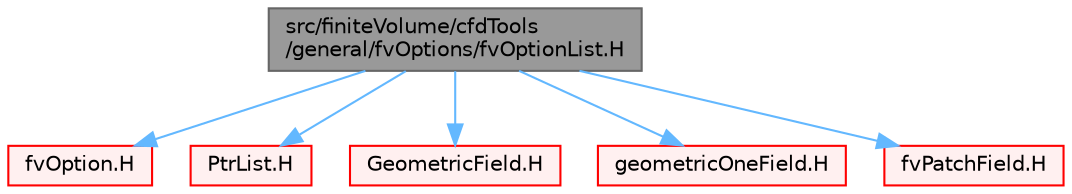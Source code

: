 digraph "src/finiteVolume/cfdTools/general/fvOptions/fvOptionList.H"
{
 // LATEX_PDF_SIZE
  bgcolor="transparent";
  edge [fontname=Helvetica,fontsize=10,labelfontname=Helvetica,labelfontsize=10];
  node [fontname=Helvetica,fontsize=10,shape=box,height=0.2,width=0.4];
  Node1 [id="Node000001",label="src/finiteVolume/cfdTools\l/general/fvOptions/fvOptionList.H",height=0.2,width=0.4,color="gray40", fillcolor="grey60", style="filled", fontcolor="black",tooltip=" "];
  Node1 -> Node2 [id="edge1_Node000001_Node000002",color="steelblue1",style="solid",tooltip=" "];
  Node2 [id="Node000002",label="fvOption.H",height=0.2,width=0.4,color="red", fillcolor="#FFF0F0", style="filled",URL="$fvOption_8H.html",tooltip=" "];
  Node1 -> Node164 [id="edge2_Node000001_Node000164",color="steelblue1",style="solid",tooltip=" "];
  Node164 [id="Node000164",label="PtrList.H",height=0.2,width=0.4,color="red", fillcolor="#FFF0F0", style="filled",URL="$PtrList_8H.html",tooltip=" "];
  Node1 -> Node171 [id="edge3_Node000001_Node000171",color="steelblue1",style="solid",tooltip=" "];
  Node171 [id="Node000171",label="GeometricField.H",height=0.2,width=0.4,color="red", fillcolor="#FFF0F0", style="filled",URL="$GeometricField_8H.html",tooltip=" "];
  Node1 -> Node265 [id="edge4_Node000001_Node000265",color="steelblue1",style="solid",tooltip=" "];
  Node265 [id="Node000265",label="geometricOneField.H",height=0.2,width=0.4,color="red", fillcolor="#FFF0F0", style="filled",URL="$geometricOneField_8H.html",tooltip=" "];
  Node1 -> Node270 [id="edge5_Node000001_Node000270",color="steelblue1",style="solid",tooltip=" "];
  Node270 [id="Node000270",label="fvPatchField.H",height=0.2,width=0.4,color="red", fillcolor="#FFF0F0", style="filled",URL="$fvPatchField_8H.html",tooltip=" "];
}
